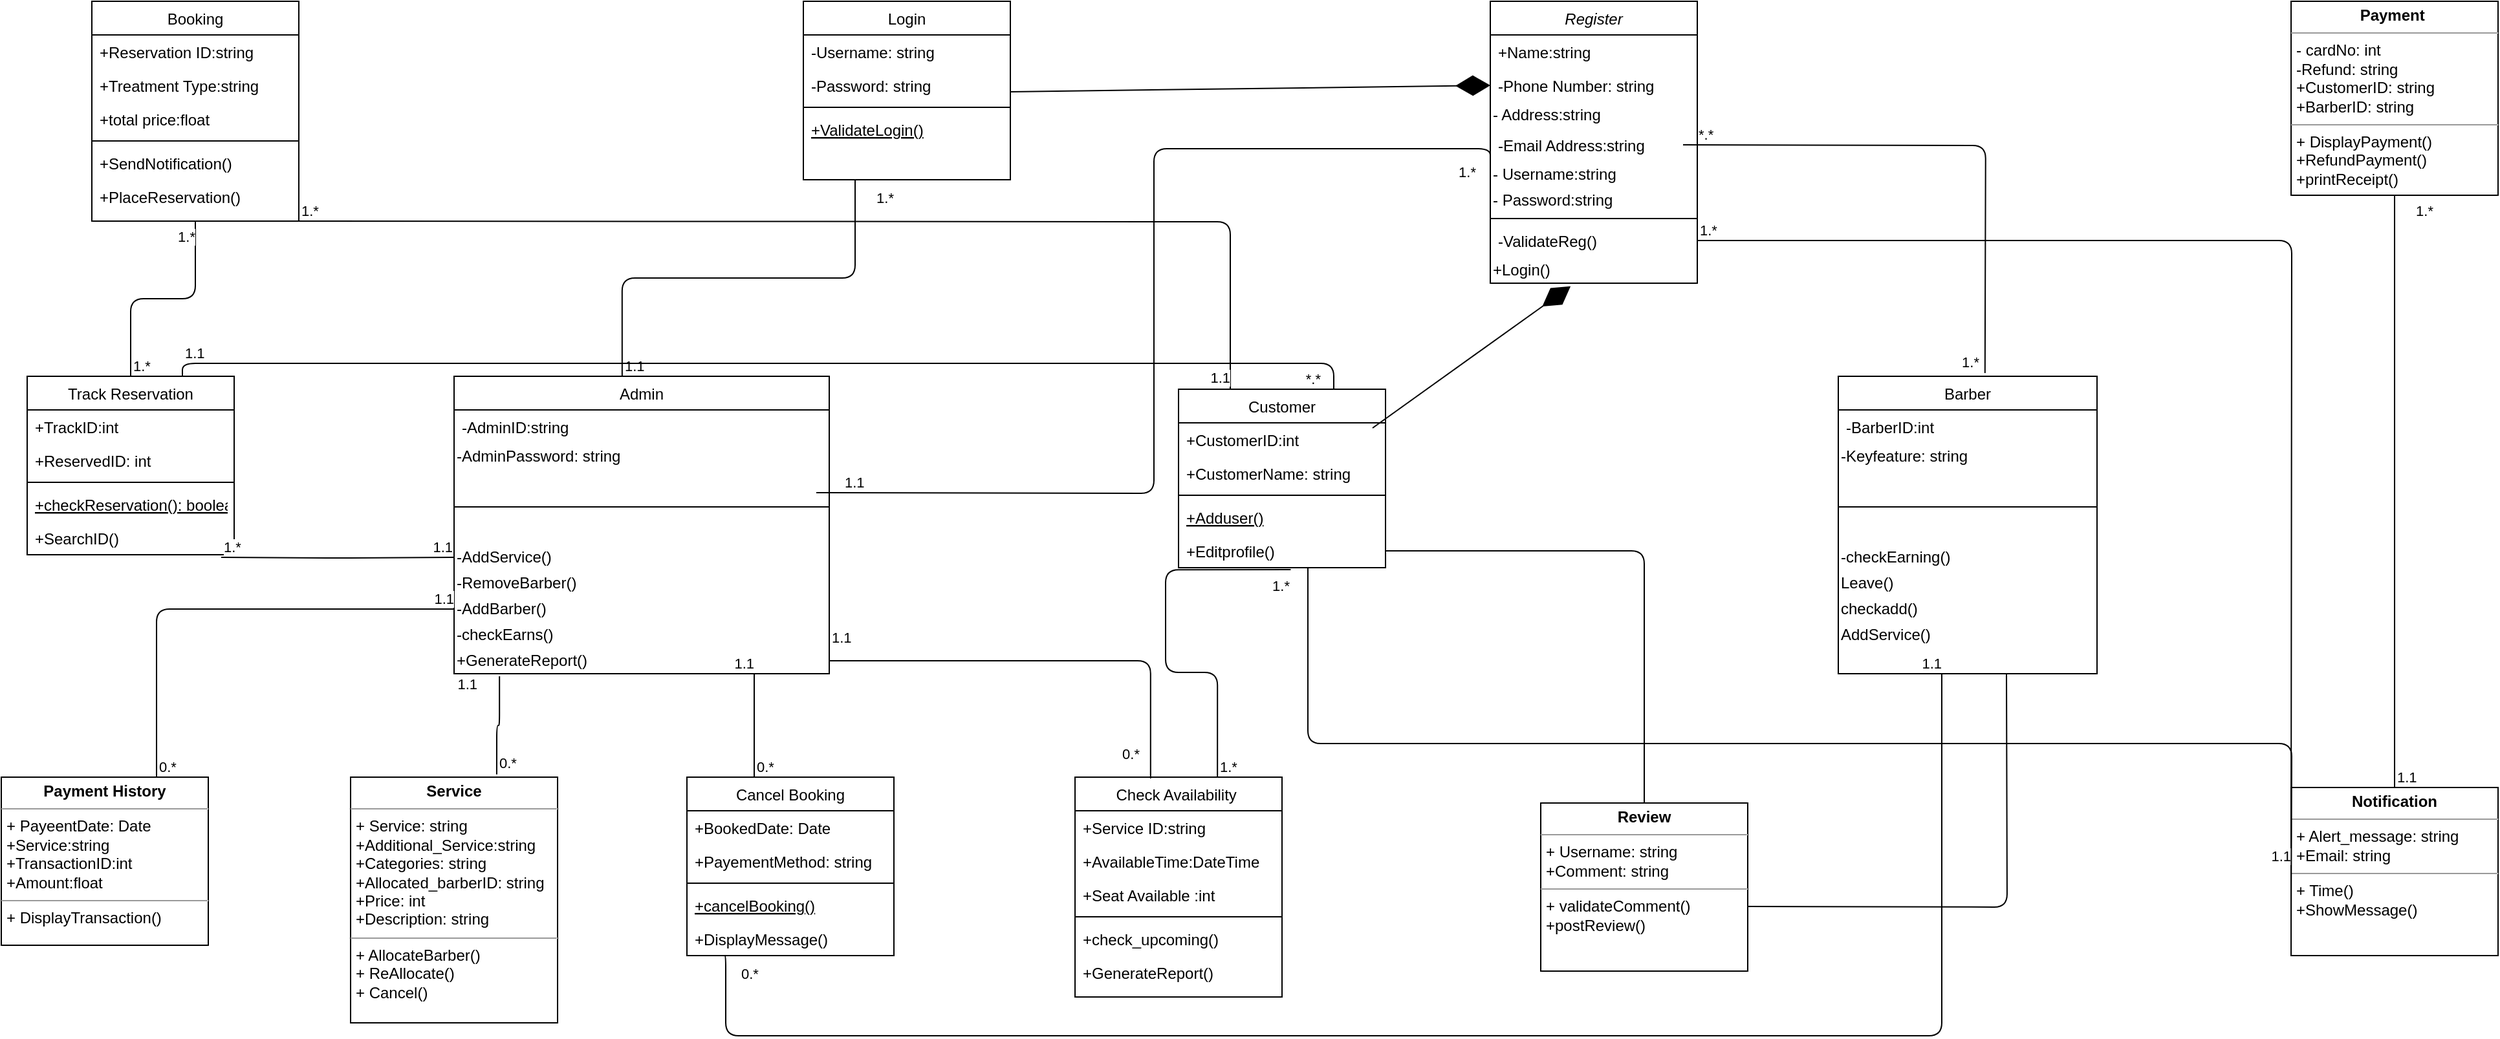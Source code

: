 <mxfile version="13.7.7" type="github">
  <diagram id="C5RBs43oDa-KdzZeNtuy" name="Page-1">
    <mxGraphModel dx="2317" dy="1377" grid="1" gridSize="10" guides="1" tooltips="1" connect="1" arrows="1" fold="1" page="1" pageScale="1" pageWidth="827" pageHeight="1169" math="0" shadow="0">
      <root>
        <mxCell id="WIyWlLk6GJQsqaUBKTNV-0" />
        <mxCell id="WIyWlLk6GJQsqaUBKTNV-1" parent="WIyWlLk6GJQsqaUBKTNV-0" />
        <mxCell id="zkfFHV4jXpPFQw0GAbJ--6" value="Track Reservation" style="swimlane;fontStyle=0;align=center;verticalAlign=top;childLayout=stackLayout;horizontal=1;startSize=26;horizontalStack=0;resizeParent=1;resizeLast=0;collapsible=1;marginBottom=0;rounded=0;shadow=0;strokeWidth=1;" parent="WIyWlLk6GJQsqaUBKTNV-1" vertex="1">
          <mxGeometry x="30" y="300" width="160" height="138" as="geometry">
            <mxRectangle x="130" y="380" width="160" height="26" as="alternateBounds" />
          </mxGeometry>
        </mxCell>
        <mxCell id="zkfFHV4jXpPFQw0GAbJ--7" value="+TrackID:int" style="text;align=left;verticalAlign=top;spacingLeft=4;spacingRight=4;overflow=hidden;rotatable=0;points=[[0,0.5],[1,0.5]];portConstraint=eastwest;" parent="zkfFHV4jXpPFQw0GAbJ--6" vertex="1">
          <mxGeometry y="26" width="160" height="26" as="geometry" />
        </mxCell>
        <mxCell id="zkfFHV4jXpPFQw0GAbJ--8" value="+ReservedID: int" style="text;align=left;verticalAlign=top;spacingLeft=4;spacingRight=4;overflow=hidden;rotatable=0;points=[[0,0.5],[1,0.5]];portConstraint=eastwest;rounded=0;shadow=0;html=0;" parent="zkfFHV4jXpPFQw0GAbJ--6" vertex="1">
          <mxGeometry y="52" width="160" height="26" as="geometry" />
        </mxCell>
        <mxCell id="zkfFHV4jXpPFQw0GAbJ--9" value="" style="line;html=1;strokeWidth=1;align=left;verticalAlign=middle;spacingTop=-1;spacingLeft=3;spacingRight=3;rotatable=0;labelPosition=right;points=[];portConstraint=eastwest;" parent="zkfFHV4jXpPFQw0GAbJ--6" vertex="1">
          <mxGeometry y="78" width="160" height="8" as="geometry" />
        </mxCell>
        <mxCell id="zkfFHV4jXpPFQw0GAbJ--10" value="+checkReservation(): boolean" style="text;align=left;verticalAlign=top;spacingLeft=4;spacingRight=4;overflow=hidden;rotatable=0;points=[[0,0.5],[1,0.5]];portConstraint=eastwest;fontStyle=4;" parent="zkfFHV4jXpPFQw0GAbJ--6" vertex="1">
          <mxGeometry y="86" width="160" height="26" as="geometry" />
        </mxCell>
        <mxCell id="zkfFHV4jXpPFQw0GAbJ--11" value="+SearchID()" style="text;align=left;verticalAlign=top;spacingLeft=4;spacingRight=4;overflow=hidden;rotatable=0;points=[[0,0.5],[1,0.5]];portConstraint=eastwest;" parent="zkfFHV4jXpPFQw0GAbJ--6" vertex="1">
          <mxGeometry y="112" width="160" height="26" as="geometry" />
        </mxCell>
        <mxCell id="hNAlaLKgvVDutt5F0CUX-21" value="" style="endArrow=none;html=1;edgeStyle=orthogonalEdgeStyle;entryX=0;entryY=0.5;entryDx=0;entryDy=0;entryPerimeter=0;" edge="1" parent="WIyWlLk6GJQsqaUBKTNV-1" target="hNAlaLKgvVDutt5F0CUX-17">
          <mxGeometry relative="1" as="geometry">
            <mxPoint x="180" y="440" as="sourcePoint" />
            <mxPoint x="310" y="440" as="targetPoint" />
          </mxGeometry>
        </mxCell>
        <mxCell id="hNAlaLKgvVDutt5F0CUX-22" value="1.*" style="edgeLabel;resizable=0;html=1;align=left;verticalAlign=bottom;" connectable="0" vertex="1" parent="hNAlaLKgvVDutt5F0CUX-21">
          <mxGeometry x="-1" relative="1" as="geometry" />
        </mxCell>
        <mxCell id="hNAlaLKgvVDutt5F0CUX-23" value="1.1" style="edgeLabel;resizable=0;html=1;align=right;verticalAlign=bottom;" connectable="0" vertex="1" parent="hNAlaLKgvVDutt5F0CUX-21">
          <mxGeometry x="1" relative="1" as="geometry" />
        </mxCell>
        <mxCell id="zkfFHV4jXpPFQw0GAbJ--17" value="Booking" style="swimlane;fontStyle=0;align=center;verticalAlign=top;childLayout=stackLayout;horizontal=1;startSize=26;horizontalStack=0;resizeParent=1;resizeLast=0;collapsible=1;marginBottom=0;rounded=0;shadow=0;strokeWidth=1;" parent="WIyWlLk6GJQsqaUBKTNV-1" vertex="1">
          <mxGeometry x="80" y="10" width="160" height="170" as="geometry">
            <mxRectangle x="550" y="140" width="160" height="26" as="alternateBounds" />
          </mxGeometry>
        </mxCell>
        <mxCell id="hNAlaLKgvVDutt5F0CUX-5" value="+Reservation ID:string" style="text;align=left;verticalAlign=top;spacingLeft=4;spacingRight=4;overflow=hidden;rotatable=0;points=[[0,0.5],[1,0.5]];portConstraint=eastwest;" vertex="1" parent="zkfFHV4jXpPFQw0GAbJ--17">
          <mxGeometry y="26" width="160" height="26" as="geometry" />
        </mxCell>
        <mxCell id="zkfFHV4jXpPFQw0GAbJ--18" value="+Treatment Type:string" style="text;align=left;verticalAlign=top;spacingLeft=4;spacingRight=4;overflow=hidden;rotatable=0;points=[[0,0.5],[1,0.5]];portConstraint=eastwest;" parent="zkfFHV4jXpPFQw0GAbJ--17" vertex="1">
          <mxGeometry y="52" width="160" height="26" as="geometry" />
        </mxCell>
        <mxCell id="zkfFHV4jXpPFQw0GAbJ--19" value="+total price:float" style="text;align=left;verticalAlign=top;spacingLeft=4;spacingRight=4;overflow=hidden;rotatable=0;points=[[0,0.5],[1,0.5]];portConstraint=eastwest;rounded=0;shadow=0;html=0;" parent="zkfFHV4jXpPFQw0GAbJ--17" vertex="1">
          <mxGeometry y="78" width="160" height="26" as="geometry" />
        </mxCell>
        <mxCell id="zkfFHV4jXpPFQw0GAbJ--23" value="" style="line;html=1;strokeWidth=1;align=left;verticalAlign=middle;spacingTop=-1;spacingLeft=3;spacingRight=3;rotatable=0;labelPosition=right;points=[];portConstraint=eastwest;" parent="zkfFHV4jXpPFQw0GAbJ--17" vertex="1">
          <mxGeometry y="104" width="160" height="8" as="geometry" />
        </mxCell>
        <mxCell id="zkfFHV4jXpPFQw0GAbJ--24" value="+SendNotification()" style="text;align=left;verticalAlign=top;spacingLeft=4;spacingRight=4;overflow=hidden;rotatable=0;points=[[0,0.5],[1,0.5]];portConstraint=eastwest;" parent="zkfFHV4jXpPFQw0GAbJ--17" vertex="1">
          <mxGeometry y="112" width="160" height="26" as="geometry" />
        </mxCell>
        <mxCell id="zkfFHV4jXpPFQw0GAbJ--25" value="+PlaceReservation()" style="text;align=left;verticalAlign=top;spacingLeft=4;spacingRight=4;overflow=hidden;rotatable=0;points=[[0,0.5],[1,0.5]];portConstraint=eastwest;" parent="zkfFHV4jXpPFQw0GAbJ--17" vertex="1">
          <mxGeometry y="138" width="160" height="26" as="geometry" />
        </mxCell>
        <mxCell id="hNAlaLKgvVDutt5F0CUX-31" value="&lt;p style=&quot;margin: 0px ; margin-top: 4px ; text-align: center&quot;&gt;&lt;b&gt;Payment History&lt;/b&gt;&lt;/p&gt;&lt;hr size=&quot;1&quot;&gt;&lt;p style=&quot;margin: 0px ; margin-left: 4px&quot;&gt;+ PayeentDate: Date&lt;/p&gt;&lt;p style=&quot;margin: 0px ; margin-left: 4px&quot;&gt;+Service:string&lt;/p&gt;&lt;p style=&quot;margin: 0px ; margin-left: 4px&quot;&gt;+TransactionID:int&lt;/p&gt;&lt;p style=&quot;margin: 0px ; margin-left: 4px&quot;&gt;+Amount:float&lt;/p&gt;&lt;hr size=&quot;1&quot;&gt;&lt;p style=&quot;margin: 0px ; margin-left: 4px&quot;&gt;+ DisplayTransaction()&lt;/p&gt;" style="verticalAlign=top;align=left;overflow=fill;fontSize=12;fontFamily=Helvetica;html=1;" vertex="1" parent="WIyWlLk6GJQsqaUBKTNV-1">
          <mxGeometry x="10" y="610" width="160" height="130" as="geometry" />
        </mxCell>
        <mxCell id="zkfFHV4jXpPFQw0GAbJ--13" value="Admin" style="swimlane;fontStyle=0;align=center;verticalAlign=top;childLayout=stackLayout;horizontal=1;startSize=26;horizontalStack=0;resizeParent=1;resizeLast=0;collapsible=1;marginBottom=0;rounded=0;shadow=0;strokeWidth=1;" parent="WIyWlLk6GJQsqaUBKTNV-1" vertex="1">
          <mxGeometry x="360" y="300" width="290" height="230" as="geometry">
            <mxRectangle x="340" y="380" width="170" height="26" as="alternateBounds" />
          </mxGeometry>
        </mxCell>
        <mxCell id="zkfFHV4jXpPFQw0GAbJ--14" value="-AdminID:string" style="text;align=left;verticalAlign=top;spacingLeft=4;spacingRight=4;overflow=hidden;rotatable=0;points=[[0,0.5],[1,0.5]];portConstraint=eastwest;" parent="zkfFHV4jXpPFQw0GAbJ--13" vertex="1">
          <mxGeometry y="26" width="290" height="26" as="geometry" />
        </mxCell>
        <mxCell id="hNAlaLKgvVDutt5F0CUX-12" value="-AdminPassword: string" style="text;html=1;strokeColor=none;fillColor=none;align=left;verticalAlign=middle;whiteSpace=wrap;rounded=0;" vertex="1" parent="zkfFHV4jXpPFQw0GAbJ--13">
          <mxGeometry y="52" width="290" height="20" as="geometry" />
        </mxCell>
        <mxCell id="hNAlaLKgvVDutt5F0CUX-149" value="" style="endArrow=none;html=1;edgeStyle=orthogonalEdgeStyle;entryX=0;entryY=0;entryDx=0;entryDy=0;" edge="1" parent="zkfFHV4jXpPFQw0GAbJ--13" target="hNAlaLKgvVDutt5F0CUX-83">
          <mxGeometry relative="1" as="geometry">
            <mxPoint x="280" y="90" as="sourcePoint" />
            <mxPoint x="440" y="90" as="targetPoint" />
          </mxGeometry>
        </mxCell>
        <mxCell id="hNAlaLKgvVDutt5F0CUX-150" value="1.1" style="edgeLabel;resizable=0;html=1;align=left;verticalAlign=bottom;" connectable="0" vertex="1" parent="hNAlaLKgvVDutt5F0CUX-149">
          <mxGeometry x="-1" relative="1" as="geometry">
            <mxPoint x="20" as="offset" />
          </mxGeometry>
        </mxCell>
        <mxCell id="hNAlaLKgvVDutt5F0CUX-151" value="1.*" style="edgeLabel;resizable=0;html=1;align=right;verticalAlign=bottom;" connectable="0" vertex="1" parent="hNAlaLKgvVDutt5F0CUX-149">
          <mxGeometry x="1" relative="1" as="geometry">
            <mxPoint x="-11" y="16.33" as="offset" />
          </mxGeometry>
        </mxCell>
        <mxCell id="zkfFHV4jXpPFQw0GAbJ--15" value="" style="line;html=1;strokeWidth=1;align=left;verticalAlign=middle;spacingTop=-1;spacingLeft=3;spacingRight=3;rotatable=0;labelPosition=right;points=[];portConstraint=eastwest;" parent="zkfFHV4jXpPFQw0GAbJ--13" vertex="1">
          <mxGeometry y="72" width="290" height="58" as="geometry" />
        </mxCell>
        <mxCell id="hNAlaLKgvVDutt5F0CUX-17" value="-AddService()" style="text;html=1;strokeColor=none;fillColor=none;align=left;verticalAlign=middle;whiteSpace=wrap;rounded=0;" vertex="1" parent="zkfFHV4jXpPFQw0GAbJ--13">
          <mxGeometry y="130" width="290" height="20" as="geometry" />
        </mxCell>
        <mxCell id="hNAlaLKgvVDutt5F0CUX-16" value="-RemoveBarber()" style="text;html=1;strokeColor=none;fillColor=none;align=left;verticalAlign=middle;whiteSpace=wrap;rounded=0;" vertex="1" parent="zkfFHV4jXpPFQw0GAbJ--13">
          <mxGeometry y="150" width="290" height="20" as="geometry" />
        </mxCell>
        <mxCell id="hNAlaLKgvVDutt5F0CUX-15" value="-AddBarber()" style="text;html=1;strokeColor=none;fillColor=none;align=left;verticalAlign=middle;whiteSpace=wrap;rounded=0;" vertex="1" parent="zkfFHV4jXpPFQw0GAbJ--13">
          <mxGeometry y="170" width="290" height="20" as="geometry" />
        </mxCell>
        <mxCell id="hNAlaLKgvVDutt5F0CUX-14" value="-checkEarns()" style="text;html=1;strokeColor=none;fillColor=none;align=left;verticalAlign=middle;whiteSpace=wrap;rounded=0;" vertex="1" parent="zkfFHV4jXpPFQw0GAbJ--13">
          <mxGeometry y="190" width="290" height="20" as="geometry" />
        </mxCell>
        <mxCell id="hNAlaLKgvVDutt5F0CUX-13" value="+GenerateReport()" style="text;html=1;strokeColor=none;fillColor=none;align=left;verticalAlign=middle;whiteSpace=wrap;rounded=0;" vertex="1" parent="zkfFHV4jXpPFQw0GAbJ--13">
          <mxGeometry y="210" width="290" height="20" as="geometry" />
        </mxCell>
        <mxCell id="hNAlaLKgvVDutt5F0CUX-45" value="&lt;p style=&quot;margin: 0px ; margin-top: 4px ; text-align: center&quot;&gt;&lt;b&gt;Service&lt;/b&gt;&lt;/p&gt;&lt;hr size=&quot;1&quot;&gt;&lt;p style=&quot;margin: 0px ; margin-left: 4px&quot;&gt;+ Service: string&lt;/p&gt;&lt;p style=&quot;margin: 0px ; margin-left: 4px&quot;&gt;+Additional_Service:string&lt;/p&gt;&lt;p style=&quot;margin: 0px ; margin-left: 4px&quot;&gt;+Categories: string&lt;/p&gt;&lt;p style=&quot;margin: 0px ; margin-left: 4px&quot;&gt;+Allocated_barberID: string&lt;/p&gt;&lt;p style=&quot;margin: 0px ; margin-left: 4px&quot;&gt;+Price: int&lt;/p&gt;&lt;p style=&quot;margin: 0px ; margin-left: 4px&quot;&gt;+Description: string&lt;/p&gt;&lt;hr size=&quot;1&quot;&gt;&lt;p style=&quot;margin: 0px ; margin-left: 4px&quot;&gt;+ AllocateBarber()&lt;/p&gt;&lt;p style=&quot;margin: 0px ; margin-left: 4px&quot;&gt;+ ReAllocate()&lt;br&gt;&lt;/p&gt;&lt;p style=&quot;margin: 0px ; margin-left: 4px&quot;&gt;+ Cancel()&lt;br&gt;&lt;/p&gt;" style="verticalAlign=top;align=left;overflow=fill;fontSize=12;fontFamily=Helvetica;html=1;" vertex="1" parent="WIyWlLk6GJQsqaUBKTNV-1">
          <mxGeometry x="280" y="610" width="160" height="190" as="geometry" />
        </mxCell>
        <mxCell id="hNAlaLKgvVDutt5F0CUX-52" value="Check Availability " style="swimlane;fontStyle=0;align=center;verticalAlign=top;childLayout=stackLayout;horizontal=1;startSize=26;horizontalStack=0;resizeParent=1;resizeLast=0;collapsible=1;marginBottom=0;rounded=0;shadow=0;strokeWidth=1;" vertex="1" parent="WIyWlLk6GJQsqaUBKTNV-1">
          <mxGeometry x="840" y="610" width="160" height="170" as="geometry">
            <mxRectangle x="550" y="140" width="160" height="26" as="alternateBounds" />
          </mxGeometry>
        </mxCell>
        <mxCell id="hNAlaLKgvVDutt5F0CUX-53" value="+Service ID:string" style="text;align=left;verticalAlign=top;spacingLeft=4;spacingRight=4;overflow=hidden;rotatable=0;points=[[0,0.5],[1,0.5]];portConstraint=eastwest;" vertex="1" parent="hNAlaLKgvVDutt5F0CUX-52">
          <mxGeometry y="26" width="160" height="26" as="geometry" />
        </mxCell>
        <mxCell id="hNAlaLKgvVDutt5F0CUX-54" value="+AvailableTime:DateTime" style="text;align=left;verticalAlign=top;spacingLeft=4;spacingRight=4;overflow=hidden;rotatable=0;points=[[0,0.5],[1,0.5]];portConstraint=eastwest;" vertex="1" parent="hNAlaLKgvVDutt5F0CUX-52">
          <mxGeometry y="52" width="160" height="26" as="geometry" />
        </mxCell>
        <mxCell id="hNAlaLKgvVDutt5F0CUX-55" value="+Seat Available :int" style="text;align=left;verticalAlign=top;spacingLeft=4;spacingRight=4;overflow=hidden;rotatable=0;points=[[0,0.5],[1,0.5]];portConstraint=eastwest;rounded=0;shadow=0;html=0;" vertex="1" parent="hNAlaLKgvVDutt5F0CUX-52">
          <mxGeometry y="78" width="160" height="26" as="geometry" />
        </mxCell>
        <mxCell id="hNAlaLKgvVDutt5F0CUX-56" value="" style="line;html=1;strokeWidth=1;align=left;verticalAlign=middle;spacingTop=-1;spacingLeft=3;spacingRight=3;rotatable=0;labelPosition=right;points=[];portConstraint=eastwest;" vertex="1" parent="hNAlaLKgvVDutt5F0CUX-52">
          <mxGeometry y="104" width="160" height="8" as="geometry" />
        </mxCell>
        <mxCell id="hNAlaLKgvVDutt5F0CUX-57" value="+check_upcoming()" style="text;align=left;verticalAlign=top;spacingLeft=4;spacingRight=4;overflow=hidden;rotatable=0;points=[[0,0.5],[1,0.5]];portConstraint=eastwest;" vertex="1" parent="hNAlaLKgvVDutt5F0CUX-52">
          <mxGeometry y="112" width="160" height="26" as="geometry" />
        </mxCell>
        <mxCell id="hNAlaLKgvVDutt5F0CUX-58" value="+GenerateReport()" style="text;align=left;verticalAlign=top;spacingLeft=4;spacingRight=4;overflow=hidden;rotatable=0;points=[[0,0.5],[1,0.5]];portConstraint=eastwest;" vertex="1" parent="hNAlaLKgvVDutt5F0CUX-52">
          <mxGeometry y="138" width="160" height="26" as="geometry" />
        </mxCell>
        <mxCell id="hNAlaLKgvVDutt5F0CUX-46" value="Cancel Booking" style="swimlane;fontStyle=0;align=center;verticalAlign=top;childLayout=stackLayout;horizontal=1;startSize=26;horizontalStack=0;resizeParent=1;resizeLast=0;collapsible=1;marginBottom=0;rounded=0;shadow=0;strokeWidth=1;" vertex="1" parent="WIyWlLk6GJQsqaUBKTNV-1">
          <mxGeometry x="540" y="610" width="160" height="138" as="geometry">
            <mxRectangle x="130" y="380" width="160" height="26" as="alternateBounds" />
          </mxGeometry>
        </mxCell>
        <mxCell id="hNAlaLKgvVDutt5F0CUX-47" value="+BookedDate: Date" style="text;align=left;verticalAlign=top;spacingLeft=4;spacingRight=4;overflow=hidden;rotatable=0;points=[[0,0.5],[1,0.5]];portConstraint=eastwest;" vertex="1" parent="hNAlaLKgvVDutt5F0CUX-46">
          <mxGeometry y="26" width="160" height="26" as="geometry" />
        </mxCell>
        <mxCell id="hNAlaLKgvVDutt5F0CUX-48" value="+PayementMethod: string" style="text;align=left;verticalAlign=top;spacingLeft=4;spacingRight=4;overflow=hidden;rotatable=0;points=[[0,0.5],[1,0.5]];portConstraint=eastwest;rounded=0;shadow=0;html=0;" vertex="1" parent="hNAlaLKgvVDutt5F0CUX-46">
          <mxGeometry y="52" width="160" height="26" as="geometry" />
        </mxCell>
        <mxCell id="hNAlaLKgvVDutt5F0CUX-49" value="" style="line;html=1;strokeWidth=1;align=left;verticalAlign=middle;spacingTop=-1;spacingLeft=3;spacingRight=3;rotatable=0;labelPosition=right;points=[];portConstraint=eastwest;" vertex="1" parent="hNAlaLKgvVDutt5F0CUX-46">
          <mxGeometry y="78" width="160" height="8" as="geometry" />
        </mxCell>
        <mxCell id="hNAlaLKgvVDutt5F0CUX-50" value="+cancelBooking()" style="text;align=left;verticalAlign=top;spacingLeft=4;spacingRight=4;overflow=hidden;rotatable=0;points=[[0,0.5],[1,0.5]];portConstraint=eastwest;fontStyle=4;" vertex="1" parent="hNAlaLKgvVDutt5F0CUX-46">
          <mxGeometry y="86" width="160" height="26" as="geometry" />
        </mxCell>
        <mxCell id="hNAlaLKgvVDutt5F0CUX-51" value="+DisplayMessage()" style="text;align=left;verticalAlign=top;spacingLeft=4;spacingRight=4;overflow=hidden;rotatable=0;points=[[0,0.5],[1,0.5]];portConstraint=eastwest;" vertex="1" parent="hNAlaLKgvVDutt5F0CUX-46">
          <mxGeometry y="112" width="160" height="26" as="geometry" />
        </mxCell>
        <mxCell id="hNAlaLKgvVDutt5F0CUX-65" value="" style="endArrow=none;html=1;edgeStyle=orthogonalEdgeStyle;exitX=0.75;exitY=0;exitDx=0;exitDy=0;" edge="1" parent="WIyWlLk6GJQsqaUBKTNV-1" source="hNAlaLKgvVDutt5F0CUX-31">
          <mxGeometry relative="1" as="geometry">
            <mxPoint x="290" y="480" as="sourcePoint" />
            <mxPoint x="360" y="480" as="targetPoint" />
            <Array as="points">
              <mxPoint x="130" y="480" />
            </Array>
          </mxGeometry>
        </mxCell>
        <mxCell id="hNAlaLKgvVDutt5F0CUX-66" value="0.*" style="edgeLabel;resizable=0;html=1;align=left;verticalAlign=bottom;" connectable="0" vertex="1" parent="hNAlaLKgvVDutt5F0CUX-65">
          <mxGeometry x="-1" relative="1" as="geometry" />
        </mxCell>
        <mxCell id="hNAlaLKgvVDutt5F0CUX-67" value="1.1" style="edgeLabel;resizable=0;html=1;align=right;verticalAlign=bottom;" connectable="0" vertex="1" parent="hNAlaLKgvVDutt5F0CUX-65">
          <mxGeometry x="1" relative="1" as="geometry" />
        </mxCell>
        <mxCell id="hNAlaLKgvVDutt5F0CUX-74" value="" style="endArrow=none;html=1;edgeStyle=orthogonalEdgeStyle;entryX=0.121;entryY=1.1;entryDx=0;entryDy=0;entryPerimeter=0;exitX=0.706;exitY=-0.011;exitDx=0;exitDy=0;exitPerimeter=0;" edge="1" parent="WIyWlLk6GJQsqaUBKTNV-1" source="hNAlaLKgvVDutt5F0CUX-45" target="hNAlaLKgvVDutt5F0CUX-13">
          <mxGeometry relative="1" as="geometry">
            <mxPoint x="240" y="585" as="sourcePoint" />
            <mxPoint x="396.98" y="546" as="targetPoint" />
          </mxGeometry>
        </mxCell>
        <mxCell id="hNAlaLKgvVDutt5F0CUX-75" value="0.*" style="edgeLabel;resizable=0;html=1;align=left;verticalAlign=bottom;" connectable="0" vertex="1" parent="hNAlaLKgvVDutt5F0CUX-74">
          <mxGeometry x="-1" relative="1" as="geometry" />
        </mxCell>
        <mxCell id="hNAlaLKgvVDutt5F0CUX-76" value="1.1&lt;br&gt;" style="edgeLabel;resizable=0;html=1;align=right;verticalAlign=bottom;" connectable="0" vertex="1" parent="hNAlaLKgvVDutt5F0CUX-74">
          <mxGeometry x="1" relative="1" as="geometry">
            <mxPoint x="-16.98" y="14" as="offset" />
          </mxGeometry>
        </mxCell>
        <mxCell id="hNAlaLKgvVDutt5F0CUX-103" value="&lt;p style=&quot;margin: 0px ; margin-top: 4px ; text-align: center&quot;&gt;&lt;b&gt;Notification&lt;/b&gt;&lt;/p&gt;&lt;hr size=&quot;1&quot;&gt;&lt;p style=&quot;margin: 0px ; margin-left: 4px&quot;&gt;+ Alert_message: string&lt;/p&gt;&lt;p style=&quot;margin: 0px ; margin-left: 4px&quot;&gt;+Email: string&lt;/p&gt;&lt;hr size=&quot;1&quot;&gt;&lt;p style=&quot;margin: 0px ; margin-left: 4px&quot;&gt;+ Time()&lt;/p&gt;&lt;p style=&quot;margin: 0px ; margin-left: 4px&quot;&gt;+ShowMessage()&lt;/p&gt;&lt;p style=&quot;margin: 0px ; margin-left: 4px&quot;&gt;&lt;br&gt;&lt;/p&gt;" style="verticalAlign=top;align=left;overflow=fill;fontSize=12;fontFamily=Helvetica;html=1;" vertex="1" parent="WIyWlLk6GJQsqaUBKTNV-1">
          <mxGeometry x="1780" y="618" width="160" height="130" as="geometry" />
        </mxCell>
        <mxCell id="hNAlaLKgvVDutt5F0CUX-105" value="&lt;p style=&quot;margin: 0px ; margin-top: 4px ; text-align: center&quot;&gt;&lt;b&gt;Review&lt;/b&gt;&lt;/p&gt;&lt;hr size=&quot;1&quot;&gt;&lt;p style=&quot;margin: 0px ; margin-left: 4px&quot;&gt;+ Username: string&lt;/p&gt;&lt;p style=&quot;margin: 0px ; margin-left: 4px&quot;&gt;+Comment: string&lt;/p&gt;&lt;hr size=&quot;1&quot;&gt;&lt;p style=&quot;margin: 0px ; margin-left: 4px&quot;&gt;+ validateComment()&lt;/p&gt;&lt;p style=&quot;margin: 0px ; margin-left: 4px&quot;&gt;+postReview()&lt;/p&gt;&lt;p style=&quot;margin: 0px ; margin-left: 4px&quot;&gt;&lt;br&gt;&lt;/p&gt;" style="verticalAlign=top;align=left;overflow=fill;fontSize=12;fontFamily=Helvetica;html=1;" vertex="1" parent="WIyWlLk6GJQsqaUBKTNV-1">
          <mxGeometry x="1200" y="630" width="160" height="130" as="geometry" />
        </mxCell>
        <mxCell id="hNAlaLKgvVDutt5F0CUX-77" value="Register" style="swimlane;fontStyle=2;align=center;verticalAlign=top;childLayout=stackLayout;horizontal=1;startSize=26;horizontalStack=0;resizeParent=1;resizeLast=0;collapsible=1;marginBottom=0;rounded=0;shadow=0;strokeWidth=1;" vertex="1" parent="WIyWlLk6GJQsqaUBKTNV-1">
          <mxGeometry x="1161" y="10" width="160" height="218" as="geometry">
            <mxRectangle x="230" y="140" width="160" height="26" as="alternateBounds" />
          </mxGeometry>
        </mxCell>
        <mxCell id="hNAlaLKgvVDutt5F0CUX-78" value="+Name:string" style="text;align=left;verticalAlign=top;spacingLeft=4;spacingRight=4;overflow=hidden;rotatable=0;points=[[0,0.5],[1,0.5]];portConstraint=eastwest;" vertex="1" parent="hNAlaLKgvVDutt5F0CUX-77">
          <mxGeometry y="26" width="160" height="26" as="geometry" />
        </mxCell>
        <mxCell id="hNAlaLKgvVDutt5F0CUX-79" value="-Phone Number: string" style="text;align=left;verticalAlign=top;spacingLeft=4;spacingRight=4;overflow=hidden;rotatable=0;points=[[0,0.5],[1,0.5]];portConstraint=eastwest;rounded=0;shadow=0;html=0;" vertex="1" parent="hNAlaLKgvVDutt5F0CUX-77">
          <mxGeometry y="52" width="160" height="26" as="geometry" />
        </mxCell>
        <mxCell id="hNAlaLKgvVDutt5F0CUX-81" value="&lt;div style=&quot;text-align: justify&quot;&gt;&lt;span&gt;- Address:string&lt;/span&gt;&lt;/div&gt;" style="text;html=1;strokeColor=none;fillColor=none;align=left;verticalAlign=middle;whiteSpace=wrap;rounded=0;" vertex="1" parent="hNAlaLKgvVDutt5F0CUX-77">
          <mxGeometry y="78" width="160" height="20" as="geometry" />
        </mxCell>
        <mxCell id="hNAlaLKgvVDutt5F0CUX-82" value="-Email Address:string" style="text;align=left;verticalAlign=top;spacingLeft=4;spacingRight=4;overflow=hidden;rotatable=0;points=[[0,0.5],[1,0.5]];portConstraint=eastwest;rounded=0;shadow=0;html=0;" vertex="1" parent="hNAlaLKgvVDutt5F0CUX-77">
          <mxGeometry y="98" width="160" height="26" as="geometry" />
        </mxCell>
        <mxCell id="hNAlaLKgvVDutt5F0CUX-83" value="- Username:string" style="text;html=1;strokeColor=none;fillColor=none;align=left;verticalAlign=middle;whiteSpace=wrap;rounded=0;" vertex="1" parent="hNAlaLKgvVDutt5F0CUX-77">
          <mxGeometry y="124" width="160" height="20" as="geometry" />
        </mxCell>
        <mxCell id="hNAlaLKgvVDutt5F0CUX-84" value="&lt;div&gt;&lt;span&gt;- Password:string&lt;/span&gt;&lt;/div&gt;" style="text;html=1;strokeColor=none;fillColor=none;align=left;verticalAlign=middle;whiteSpace=wrap;rounded=0;" vertex="1" parent="hNAlaLKgvVDutt5F0CUX-77">
          <mxGeometry y="144" width="160" height="20" as="geometry" />
        </mxCell>
        <mxCell id="hNAlaLKgvVDutt5F0CUX-85" value="" style="line;html=1;strokeWidth=1;align=left;verticalAlign=middle;spacingTop=-1;spacingLeft=3;spacingRight=3;rotatable=0;labelPosition=right;points=[];portConstraint=eastwest;" vertex="1" parent="hNAlaLKgvVDutt5F0CUX-77">
          <mxGeometry y="164" width="160" height="8" as="geometry" />
        </mxCell>
        <mxCell id="hNAlaLKgvVDutt5F0CUX-86" value="-ValidateReg()" style="text;align=left;verticalAlign=top;spacingLeft=4;spacingRight=4;overflow=hidden;rotatable=0;points=[[0,0.5],[1,0.5]];portConstraint=eastwest;" vertex="1" parent="hNAlaLKgvVDutt5F0CUX-77">
          <mxGeometry y="172" width="160" height="26" as="geometry" />
        </mxCell>
        <mxCell id="hNAlaLKgvVDutt5F0CUX-87" value="+Login()" style="text;html=1;strokeColor=none;fillColor=none;align=left;verticalAlign=middle;whiteSpace=wrap;rounded=0;" vertex="1" parent="hNAlaLKgvVDutt5F0CUX-77">
          <mxGeometry y="198" width="160" height="20" as="geometry" />
        </mxCell>
        <mxCell id="hNAlaLKgvVDutt5F0CUX-59" value="Login" style="swimlane;fontStyle=0;align=center;verticalAlign=top;childLayout=stackLayout;horizontal=1;startSize=26;horizontalStack=0;resizeParent=1;resizeLast=0;collapsible=1;marginBottom=0;rounded=0;shadow=0;strokeWidth=1;" vertex="1" parent="WIyWlLk6GJQsqaUBKTNV-1">
          <mxGeometry x="630" y="10" width="160" height="138" as="geometry">
            <mxRectangle x="130" y="380" width="160" height="26" as="alternateBounds" />
          </mxGeometry>
        </mxCell>
        <mxCell id="hNAlaLKgvVDutt5F0CUX-60" value="-Username: string" style="text;align=left;verticalAlign=top;spacingLeft=4;spacingRight=4;overflow=hidden;rotatable=0;points=[[0,0.5],[1,0.5]];portConstraint=eastwest;" vertex="1" parent="hNAlaLKgvVDutt5F0CUX-59">
          <mxGeometry y="26" width="160" height="26" as="geometry" />
        </mxCell>
        <mxCell id="hNAlaLKgvVDutt5F0CUX-61" value="-Password: string" style="text;align=left;verticalAlign=top;spacingLeft=4;spacingRight=4;overflow=hidden;rotatable=0;points=[[0,0.5],[1,0.5]];portConstraint=eastwest;rounded=0;shadow=0;html=0;" vertex="1" parent="hNAlaLKgvVDutt5F0CUX-59">
          <mxGeometry y="52" width="160" height="26" as="geometry" />
        </mxCell>
        <mxCell id="hNAlaLKgvVDutt5F0CUX-62" value="" style="line;html=1;strokeWidth=1;align=left;verticalAlign=middle;spacingTop=-1;spacingLeft=3;spacingRight=3;rotatable=0;labelPosition=right;points=[];portConstraint=eastwest;" vertex="1" parent="hNAlaLKgvVDutt5F0CUX-59">
          <mxGeometry y="78" width="160" height="8" as="geometry" />
        </mxCell>
        <mxCell id="hNAlaLKgvVDutt5F0CUX-63" value="+ValidateLogin()" style="text;align=left;verticalAlign=top;spacingLeft=4;spacingRight=4;overflow=hidden;rotatable=0;points=[[0,0.5],[1,0.5]];portConstraint=eastwest;fontStyle=4;" vertex="1" parent="hNAlaLKgvVDutt5F0CUX-59">
          <mxGeometry y="86" width="160" height="26" as="geometry" />
        </mxCell>
        <mxCell id="hNAlaLKgvVDutt5F0CUX-94" value="Barber" style="swimlane;fontStyle=0;align=center;verticalAlign=top;childLayout=stackLayout;horizontal=1;startSize=26;horizontalStack=0;resizeParent=1;resizeLast=0;collapsible=1;marginBottom=0;rounded=0;shadow=0;strokeWidth=1;" vertex="1" parent="WIyWlLk6GJQsqaUBKTNV-1">
          <mxGeometry x="1430" y="300" width="200" height="230" as="geometry">
            <mxRectangle x="340" y="380" width="170" height="26" as="alternateBounds" />
          </mxGeometry>
        </mxCell>
        <mxCell id="hNAlaLKgvVDutt5F0CUX-95" value="-BarberID:int" style="text;align=left;verticalAlign=top;spacingLeft=4;spacingRight=4;overflow=hidden;rotatable=0;points=[[0,0.5],[1,0.5]];portConstraint=eastwest;" vertex="1" parent="hNAlaLKgvVDutt5F0CUX-94">
          <mxGeometry y="26" width="200" height="26" as="geometry" />
        </mxCell>
        <mxCell id="hNAlaLKgvVDutt5F0CUX-96" value="-Keyfeature: string" style="text;html=1;strokeColor=none;fillColor=none;align=left;verticalAlign=middle;whiteSpace=wrap;rounded=0;" vertex="1" parent="hNAlaLKgvVDutt5F0CUX-94">
          <mxGeometry y="52" width="200" height="20" as="geometry" />
        </mxCell>
        <mxCell id="hNAlaLKgvVDutt5F0CUX-97" value="" style="line;html=1;strokeWidth=1;align=left;verticalAlign=middle;spacingTop=-1;spacingLeft=3;spacingRight=3;rotatable=0;labelPosition=right;points=[];portConstraint=eastwest;" vertex="1" parent="hNAlaLKgvVDutt5F0CUX-94">
          <mxGeometry y="72" width="200" height="58" as="geometry" />
        </mxCell>
        <mxCell id="hNAlaLKgvVDutt5F0CUX-98" value="-checkEarning()" style="text;html=1;strokeColor=none;fillColor=none;align=left;verticalAlign=middle;whiteSpace=wrap;rounded=0;" vertex="1" parent="hNAlaLKgvVDutt5F0CUX-94">
          <mxGeometry y="130" width="200" height="20" as="geometry" />
        </mxCell>
        <mxCell id="hNAlaLKgvVDutt5F0CUX-99" value="Leave()" style="text;html=1;strokeColor=none;fillColor=none;align=left;verticalAlign=middle;whiteSpace=wrap;rounded=0;" vertex="1" parent="hNAlaLKgvVDutt5F0CUX-94">
          <mxGeometry y="150" width="200" height="20" as="geometry" />
        </mxCell>
        <mxCell id="hNAlaLKgvVDutt5F0CUX-100" value="checkadd()" style="text;html=1;strokeColor=none;fillColor=none;align=left;verticalAlign=middle;whiteSpace=wrap;rounded=0;" vertex="1" parent="hNAlaLKgvVDutt5F0CUX-94">
          <mxGeometry y="170" width="200" height="20" as="geometry" />
        </mxCell>
        <mxCell id="hNAlaLKgvVDutt5F0CUX-102" value="AddService()" style="text;html=1;strokeColor=none;fillColor=none;align=left;verticalAlign=middle;whiteSpace=wrap;rounded=0;" vertex="1" parent="hNAlaLKgvVDutt5F0CUX-94">
          <mxGeometry y="190" width="200" height="20" as="geometry" />
        </mxCell>
        <mxCell id="hNAlaLKgvVDutt5F0CUX-88" value="Customer" style="swimlane;fontStyle=0;align=center;verticalAlign=top;childLayout=stackLayout;horizontal=1;startSize=26;horizontalStack=0;resizeParent=1;resizeLast=0;collapsible=1;marginBottom=0;rounded=0;shadow=0;strokeWidth=1;" vertex="1" parent="WIyWlLk6GJQsqaUBKTNV-1">
          <mxGeometry x="920" y="310" width="160" height="138" as="geometry">
            <mxRectangle x="130" y="380" width="160" height="26" as="alternateBounds" />
          </mxGeometry>
        </mxCell>
        <mxCell id="hNAlaLKgvVDutt5F0CUX-123" value="" style="endArrow=diamondThin;endFill=1;endSize=24;html=1;entryX=0.388;entryY=1.117;entryDx=0;entryDy=0;entryPerimeter=0;" edge="1" parent="hNAlaLKgvVDutt5F0CUX-88" target="hNAlaLKgvVDutt5F0CUX-87">
          <mxGeometry width="160" relative="1" as="geometry">
            <mxPoint x="150" y="30" as="sourcePoint" />
            <mxPoint x="310" y="30" as="targetPoint" />
          </mxGeometry>
        </mxCell>
        <mxCell id="hNAlaLKgvVDutt5F0CUX-89" value="+CustomerID:int" style="text;align=left;verticalAlign=top;spacingLeft=4;spacingRight=4;overflow=hidden;rotatable=0;points=[[0,0.5],[1,0.5]];portConstraint=eastwest;" vertex="1" parent="hNAlaLKgvVDutt5F0CUX-88">
          <mxGeometry y="26" width="160" height="26" as="geometry" />
        </mxCell>
        <mxCell id="hNAlaLKgvVDutt5F0CUX-90" value="+CustomerName: string" style="text;align=left;verticalAlign=top;spacingLeft=4;spacingRight=4;overflow=hidden;rotatable=0;points=[[0,0.5],[1,0.5]];portConstraint=eastwest;rounded=0;shadow=0;html=0;" vertex="1" parent="hNAlaLKgvVDutt5F0CUX-88">
          <mxGeometry y="52" width="160" height="26" as="geometry" />
        </mxCell>
        <mxCell id="hNAlaLKgvVDutt5F0CUX-91" value="" style="line;html=1;strokeWidth=1;align=left;verticalAlign=middle;spacingTop=-1;spacingLeft=3;spacingRight=3;rotatable=0;labelPosition=right;points=[];portConstraint=eastwest;" vertex="1" parent="hNAlaLKgvVDutt5F0CUX-88">
          <mxGeometry y="78" width="160" height="8" as="geometry" />
        </mxCell>
        <mxCell id="hNAlaLKgvVDutt5F0CUX-92" value="+Adduser()" style="text;align=left;verticalAlign=top;spacingLeft=4;spacingRight=4;overflow=hidden;rotatable=0;points=[[0,0.5],[1,0.5]];portConstraint=eastwest;fontStyle=4;" vertex="1" parent="hNAlaLKgvVDutt5F0CUX-88">
          <mxGeometry y="86" width="160" height="26" as="geometry" />
        </mxCell>
        <mxCell id="hNAlaLKgvVDutt5F0CUX-93" value="+Editprofile()" style="text;align=left;verticalAlign=top;spacingLeft=4;spacingRight=4;overflow=hidden;rotatable=0;points=[[0,0.5],[1,0.5]];portConstraint=eastwest;" vertex="1" parent="hNAlaLKgvVDutt5F0CUX-88">
          <mxGeometry y="112" width="160" height="26" as="geometry" />
        </mxCell>
        <mxCell id="hNAlaLKgvVDutt5F0CUX-107" value="&lt;p style=&quot;margin: 0px ; margin-top: 4px ; text-align: center&quot;&gt;&lt;b&gt;Payment&amp;nbsp;&lt;/b&gt;&lt;/p&gt;&lt;hr size=&quot;1&quot;&gt;&lt;p style=&quot;margin: 0px ; margin-left: 4px&quot;&gt;- cardNo: int&lt;/p&gt;&lt;p style=&quot;margin: 0px ; margin-left: 4px&quot;&gt;-Refund: string&lt;/p&gt;&lt;p style=&quot;margin: 0px ; margin-left: 4px&quot;&gt;+CustomerID: string&lt;/p&gt;&lt;p style=&quot;margin: 0px ; margin-left: 4px&quot;&gt;+BarberID: string&lt;/p&gt;&lt;hr size=&quot;1&quot;&gt;&lt;p style=&quot;margin: 0px ; margin-left: 4px&quot;&gt;+ DisplayPayment()&lt;/p&gt;&lt;p style=&quot;margin: 0px ; margin-left: 4px&quot;&gt;+RefundPayment()&lt;/p&gt;&lt;p style=&quot;margin: 0px ; margin-left: 4px&quot;&gt;+printReceipt()&lt;/p&gt;" style="verticalAlign=top;align=left;overflow=fill;fontSize=12;fontFamily=Helvetica;html=1;" vertex="1" parent="WIyWlLk6GJQsqaUBKTNV-1">
          <mxGeometry x="1780" y="10" width="160" height="150" as="geometry" />
        </mxCell>
        <mxCell id="hNAlaLKgvVDutt5F0CUX-108" value="" style="endArrow=none;html=1;edgeStyle=orthogonalEdgeStyle;entryX=0.8;entryY=1.017;entryDx=0;entryDy=0;entryPerimeter=0;exitX=0.325;exitY=0.002;exitDx=0;exitDy=0;exitPerimeter=0;" edge="1" parent="WIyWlLk6GJQsqaUBKTNV-1" source="hNAlaLKgvVDutt5F0CUX-46" target="hNAlaLKgvVDutt5F0CUX-13">
          <mxGeometry relative="1" as="geometry">
            <mxPoint x="440" y="580" as="sourcePoint" />
            <mxPoint x="600" y="580" as="targetPoint" />
          </mxGeometry>
        </mxCell>
        <mxCell id="hNAlaLKgvVDutt5F0CUX-109" value="0.*" style="edgeLabel;resizable=0;html=1;align=left;verticalAlign=bottom;" connectable="0" vertex="1" parent="hNAlaLKgvVDutt5F0CUX-108">
          <mxGeometry x="-1" relative="1" as="geometry" />
        </mxCell>
        <mxCell id="hNAlaLKgvVDutt5F0CUX-110" value="1.1" style="edgeLabel;resizable=0;html=1;align=right;verticalAlign=bottom;" connectable="0" vertex="1" parent="hNAlaLKgvVDutt5F0CUX-108">
          <mxGeometry x="1" relative="1" as="geometry" />
        </mxCell>
        <mxCell id="hNAlaLKgvVDutt5F0CUX-111" value="" style="endArrow=none;html=1;edgeStyle=orthogonalEdgeStyle;exitX=0.181;exitY=1;exitDx=0;exitDy=0;exitPerimeter=0;" edge="1" parent="WIyWlLk6GJQsqaUBKTNV-1" source="hNAlaLKgvVDutt5F0CUX-51">
          <mxGeometry relative="1" as="geometry">
            <mxPoint x="600" y="800" as="sourcePoint" />
            <mxPoint x="1510" y="530" as="targetPoint" />
            <Array as="points">
              <mxPoint x="570" y="748" />
              <mxPoint x="570" y="810" />
              <mxPoint x="1510" y="810" />
            </Array>
          </mxGeometry>
        </mxCell>
        <mxCell id="hNAlaLKgvVDutt5F0CUX-112" value="0.*" style="edgeLabel;resizable=0;html=1;align=left;verticalAlign=bottom;" connectable="0" vertex="1" parent="hNAlaLKgvVDutt5F0CUX-111">
          <mxGeometry x="-1" relative="1" as="geometry">
            <mxPoint x="11.04" y="22" as="offset" />
          </mxGeometry>
        </mxCell>
        <mxCell id="hNAlaLKgvVDutt5F0CUX-113" value="1.1" style="edgeLabel;resizable=0;html=1;align=right;verticalAlign=bottom;" connectable="0" vertex="1" parent="hNAlaLKgvVDutt5F0CUX-111">
          <mxGeometry x="1" relative="1" as="geometry" />
        </mxCell>
        <mxCell id="hNAlaLKgvVDutt5F0CUX-114" value="" style="endArrow=none;html=1;edgeStyle=orthogonalEdgeStyle;entryX=0.365;entryY=0.006;entryDx=0;entryDy=0;entryPerimeter=0;exitX=1;exitY=0.5;exitDx=0;exitDy=0;" edge="1" parent="WIyWlLk6GJQsqaUBKTNV-1" source="hNAlaLKgvVDutt5F0CUX-13" target="hNAlaLKgvVDutt5F0CUX-52">
          <mxGeometry relative="1" as="geometry">
            <mxPoint x="740" y="560" as="sourcePoint" />
            <mxPoint x="900" y="560" as="targetPoint" />
          </mxGeometry>
        </mxCell>
        <mxCell id="hNAlaLKgvVDutt5F0CUX-115" value="1.1" style="edgeLabel;resizable=0;html=1;align=left;verticalAlign=bottom;" connectable="0" vertex="1" parent="hNAlaLKgvVDutt5F0CUX-114">
          <mxGeometry x="-1" relative="1" as="geometry">
            <mxPoint y="-10" as="offset" />
          </mxGeometry>
        </mxCell>
        <mxCell id="hNAlaLKgvVDutt5F0CUX-116" value="0.*" style="edgeLabel;resizable=0;html=1;align=right;verticalAlign=bottom;" connectable="0" vertex="1" parent="hNAlaLKgvVDutt5F0CUX-114">
          <mxGeometry x="1" relative="1" as="geometry">
            <mxPoint x="-8.4" y="-10.75" as="offset" />
          </mxGeometry>
        </mxCell>
        <mxCell id="hNAlaLKgvVDutt5F0CUX-120" value="" style="endArrow=none;html=1;edgeStyle=orthogonalEdgeStyle;entryX=0.25;entryY=0;entryDx=0;entryDy=0;" edge="1" parent="WIyWlLk6GJQsqaUBKTNV-1" target="hNAlaLKgvVDutt5F0CUX-88">
          <mxGeometry relative="1" as="geometry">
            <mxPoint x="240" y="180" as="sourcePoint" />
            <mxPoint x="400" y="180" as="targetPoint" />
          </mxGeometry>
        </mxCell>
        <mxCell id="hNAlaLKgvVDutt5F0CUX-121" value="1.*" style="edgeLabel;resizable=0;html=1;align=left;verticalAlign=bottom;" connectable="0" vertex="1" parent="hNAlaLKgvVDutt5F0CUX-120">
          <mxGeometry x="-1" relative="1" as="geometry" />
        </mxCell>
        <mxCell id="hNAlaLKgvVDutt5F0CUX-122" value="1.1" style="edgeLabel;resizable=0;html=1;align=right;verticalAlign=bottom;" connectable="0" vertex="1" parent="hNAlaLKgvVDutt5F0CUX-120">
          <mxGeometry x="1" relative="1" as="geometry" />
        </mxCell>
        <mxCell id="hNAlaLKgvVDutt5F0CUX-127" value="" style="endArrow=none;html=1;edgeStyle=orthogonalEdgeStyle;entryX=0.5;entryY=1;entryDx=0;entryDy=0;exitX=0.5;exitY=0;exitDx=0;exitDy=0;" edge="1" parent="WIyWlLk6GJQsqaUBKTNV-1" source="zkfFHV4jXpPFQw0GAbJ--6" target="zkfFHV4jXpPFQw0GAbJ--17">
          <mxGeometry relative="1" as="geometry">
            <mxPoint y="230" as="sourcePoint" />
            <mxPoint x="160" y="230" as="targetPoint" />
          </mxGeometry>
        </mxCell>
        <mxCell id="hNAlaLKgvVDutt5F0CUX-128" value="1.*" style="edgeLabel;resizable=0;html=1;align=left;verticalAlign=bottom;" connectable="0" vertex="1" parent="hNAlaLKgvVDutt5F0CUX-127">
          <mxGeometry x="-1" relative="1" as="geometry" />
        </mxCell>
        <mxCell id="hNAlaLKgvVDutt5F0CUX-129" value="1.*" style="edgeLabel;resizable=0;html=1;align=right;verticalAlign=bottom;" connectable="0" vertex="1" parent="hNAlaLKgvVDutt5F0CUX-127">
          <mxGeometry x="1" relative="1" as="geometry">
            <mxPoint y="20.34" as="offset" />
          </mxGeometry>
        </mxCell>
        <mxCell id="hNAlaLKgvVDutt5F0CUX-130" value="" style="endArrow=none;html=1;edgeStyle=orthogonalEdgeStyle;entryX=0.25;entryY=1;entryDx=0;entryDy=0;exitX=0.448;exitY=0;exitDx=0;exitDy=0;exitPerimeter=0;" edge="1" parent="WIyWlLk6GJQsqaUBKTNV-1" source="zkfFHV4jXpPFQw0GAbJ--13" target="hNAlaLKgvVDutt5F0CUX-59">
          <mxGeometry relative="1" as="geometry">
            <mxPoint x="470" y="240" as="sourcePoint" />
            <mxPoint x="630" y="240" as="targetPoint" />
          </mxGeometry>
        </mxCell>
        <mxCell id="hNAlaLKgvVDutt5F0CUX-131" value="1.1" style="edgeLabel;resizable=0;html=1;align=left;verticalAlign=bottom;" connectable="0" vertex="1" parent="hNAlaLKgvVDutt5F0CUX-130">
          <mxGeometry x="-1" relative="1" as="geometry" />
        </mxCell>
        <mxCell id="hNAlaLKgvVDutt5F0CUX-132" value="1.*" style="edgeLabel;resizable=0;html=1;align=right;verticalAlign=bottom;" connectable="0" vertex="1" parent="hNAlaLKgvVDutt5F0CUX-130">
          <mxGeometry x="1" relative="1" as="geometry">
            <mxPoint x="30" y="22.28" as="offset" />
          </mxGeometry>
        </mxCell>
        <mxCell id="hNAlaLKgvVDutt5F0CUX-133" value="" style="endArrow=none;html=1;edgeStyle=orthogonalEdgeStyle;entryX=0.542;entryY=1.06;entryDx=0;entryDy=0;entryPerimeter=0;exitX=0.688;exitY=0;exitDx=0;exitDy=0;exitPerimeter=0;" edge="1" parent="WIyWlLk6GJQsqaUBKTNV-1" source="hNAlaLKgvVDutt5F0CUX-52" target="hNAlaLKgvVDutt5F0CUX-93">
          <mxGeometry relative="1" as="geometry">
            <mxPoint x="850" y="490" as="sourcePoint" />
            <mxPoint x="1010" y="490" as="targetPoint" />
          </mxGeometry>
        </mxCell>
        <mxCell id="hNAlaLKgvVDutt5F0CUX-134" value="1.*" style="edgeLabel;resizable=0;html=1;align=left;verticalAlign=bottom;" connectable="0" vertex="1" parent="hNAlaLKgvVDutt5F0CUX-133">
          <mxGeometry x="-1" relative="1" as="geometry" />
        </mxCell>
        <mxCell id="hNAlaLKgvVDutt5F0CUX-135" value="1.*" style="edgeLabel;resizable=0;html=1;align=right;verticalAlign=bottom;" connectable="0" vertex="1" parent="hNAlaLKgvVDutt5F0CUX-133">
          <mxGeometry x="1" relative="1" as="geometry">
            <mxPoint y="20.44" as="offset" />
          </mxGeometry>
        </mxCell>
        <mxCell id="hNAlaLKgvVDutt5F0CUX-136" value="" style="endArrow=none;html=1;edgeStyle=orthogonalEdgeStyle;entryX=0.5;entryY=0;entryDx=0;entryDy=0;exitX=1;exitY=0.5;exitDx=0;exitDy=0;" edge="1" parent="WIyWlLk6GJQsqaUBKTNV-1" source="hNAlaLKgvVDutt5F0CUX-93" target="hNAlaLKgvVDutt5F0CUX-105">
          <mxGeometry relative="1" as="geometry">
            <mxPoint x="1120" y="590" as="sourcePoint" />
            <mxPoint x="1280" y="590" as="targetPoint" />
          </mxGeometry>
        </mxCell>
        <mxCell id="hNAlaLKgvVDutt5F0CUX-142" value="" style="endArrow=none;html=1;edgeStyle=orthogonalEdgeStyle;entryX=0.5;entryY=1;entryDx=0;entryDy=0;exitX=0.5;exitY=0;exitDx=0;exitDy=0;" edge="1" parent="WIyWlLk6GJQsqaUBKTNV-1" source="hNAlaLKgvVDutt5F0CUX-103" target="hNAlaLKgvVDutt5F0CUX-107">
          <mxGeometry relative="1" as="geometry">
            <mxPoint x="1730" y="380" as="sourcePoint" />
            <mxPoint x="1890" y="380" as="targetPoint" />
          </mxGeometry>
        </mxCell>
        <mxCell id="hNAlaLKgvVDutt5F0CUX-143" value="1.1" style="edgeLabel;resizable=0;html=1;align=left;verticalAlign=bottom;" connectable="0" vertex="1" parent="hNAlaLKgvVDutt5F0CUX-142">
          <mxGeometry x="-1" relative="1" as="geometry" />
        </mxCell>
        <mxCell id="hNAlaLKgvVDutt5F0CUX-144" value="1.*" style="edgeLabel;resizable=0;html=1;align=right;verticalAlign=bottom;" connectable="0" vertex="1" parent="hNAlaLKgvVDutt5F0CUX-142">
          <mxGeometry x="1" relative="1" as="geometry">
            <mxPoint x="30" y="20" as="offset" />
          </mxGeometry>
        </mxCell>
        <mxCell id="hNAlaLKgvVDutt5F0CUX-145" value="" style="endArrow=none;html=1;edgeStyle=orthogonalEdgeStyle;exitX=1;exitY=0.5;exitDx=0;exitDy=0;" edge="1" parent="WIyWlLk6GJQsqaUBKTNV-1" source="hNAlaLKgvVDutt5F0CUX-86">
          <mxGeometry relative="1" as="geometry">
            <mxPoint x="1710" y="370" as="sourcePoint" />
            <mxPoint x="1780" y="680" as="targetPoint" />
          </mxGeometry>
        </mxCell>
        <mxCell id="hNAlaLKgvVDutt5F0CUX-146" value="1.*" style="edgeLabel;resizable=0;html=1;align=left;verticalAlign=bottom;" connectable="0" vertex="1" parent="hNAlaLKgvVDutt5F0CUX-145">
          <mxGeometry x="-1" relative="1" as="geometry" />
        </mxCell>
        <mxCell id="hNAlaLKgvVDutt5F0CUX-147" value="1.1" style="edgeLabel;resizable=0;html=1;align=right;verticalAlign=bottom;" connectable="0" vertex="1" parent="hNAlaLKgvVDutt5F0CUX-145">
          <mxGeometry x="1" relative="1" as="geometry" />
        </mxCell>
        <mxCell id="hNAlaLKgvVDutt5F0CUX-148" value="" style="endArrow=diamondThin;endFill=1;endSize=24;html=1;entryX=0;entryY=0.5;entryDx=0;entryDy=0;" edge="1" parent="WIyWlLk6GJQsqaUBKTNV-1" target="hNAlaLKgvVDutt5F0CUX-79">
          <mxGeometry width="160" relative="1" as="geometry">
            <mxPoint x="790" y="80" as="sourcePoint" />
            <mxPoint x="950" y="80" as="targetPoint" />
          </mxGeometry>
        </mxCell>
        <mxCell id="hNAlaLKgvVDutt5F0CUX-152" value="" style="endArrow=none;html=1;edgeStyle=orthogonalEdgeStyle;entryX=0.622;entryY=-0.011;entryDx=0;entryDy=0;entryPerimeter=0;exitX=1;exitY=0.5;exitDx=0;exitDy=0;" edge="1" parent="WIyWlLk6GJQsqaUBKTNV-1">
          <mxGeometry relative="1" as="geometry">
            <mxPoint x="1310" y="121" as="sourcePoint" />
            <mxPoint x="1543.4" y="297.47" as="targetPoint" />
          </mxGeometry>
        </mxCell>
        <mxCell id="hNAlaLKgvVDutt5F0CUX-153" value="*.*" style="edgeLabel;resizable=0;html=1;align=left;verticalAlign=bottom;" connectable="0" vertex="1" parent="hNAlaLKgvVDutt5F0CUX-152">
          <mxGeometry x="-1" relative="1" as="geometry">
            <mxPoint x="10" as="offset" />
          </mxGeometry>
        </mxCell>
        <mxCell id="hNAlaLKgvVDutt5F0CUX-154" value="1.*" style="edgeLabel;resizable=0;html=1;align=right;verticalAlign=bottom;" connectable="0" vertex="1" parent="hNAlaLKgvVDutt5F0CUX-152">
          <mxGeometry x="1" relative="1" as="geometry">
            <mxPoint x="-3.4" as="offset" />
          </mxGeometry>
        </mxCell>
        <mxCell id="hNAlaLKgvVDutt5F0CUX-157" value="" style="endArrow=none;html=1;edgeStyle=orthogonalEdgeStyle;" edge="1" parent="WIyWlLk6GJQsqaUBKTNV-1">
          <mxGeometry relative="1" as="geometry">
            <mxPoint x="1360" y="710" as="sourcePoint" />
            <mxPoint x="1560" y="530" as="targetPoint" />
          </mxGeometry>
        </mxCell>
        <mxCell id="hNAlaLKgvVDutt5F0CUX-160" value="" style="endArrow=none;html=1;edgeStyle=orthogonalEdgeStyle;exitX=0.625;exitY=1;exitDx=0;exitDy=0;exitPerimeter=0;" edge="1" parent="WIyWlLk6GJQsqaUBKTNV-1" source="hNAlaLKgvVDutt5F0CUX-93">
          <mxGeometry relative="1" as="geometry">
            <mxPoint x="1100" y="930" as="sourcePoint" />
            <mxPoint x="1780" y="720" as="targetPoint" />
          </mxGeometry>
        </mxCell>
        <mxCell id="hNAlaLKgvVDutt5F0CUX-163" value="" style="endArrow=none;html=1;edgeStyle=orthogonalEdgeStyle;exitX=0.75;exitY=0;exitDx=0;exitDy=0;entryX=0.75;entryY=0;entryDx=0;entryDy=0;" edge="1" parent="WIyWlLk6GJQsqaUBKTNV-1" source="zkfFHV4jXpPFQw0GAbJ--6" target="hNAlaLKgvVDutt5F0CUX-88">
          <mxGeometry relative="1" as="geometry">
            <mxPoint x="160" y="270" as="sourcePoint" />
            <mxPoint x="1000" y="260" as="targetPoint" />
          </mxGeometry>
        </mxCell>
        <mxCell id="hNAlaLKgvVDutt5F0CUX-164" value="1.1" style="edgeLabel;resizable=0;html=1;align=left;verticalAlign=bottom;" connectable="0" vertex="1" parent="hNAlaLKgvVDutt5F0CUX-163">
          <mxGeometry x="-1" relative="1" as="geometry">
            <mxPoint y="-10" as="offset" />
          </mxGeometry>
        </mxCell>
        <mxCell id="hNAlaLKgvVDutt5F0CUX-165" value="*.*" style="edgeLabel;resizable=0;html=1;align=right;verticalAlign=bottom;" connectable="0" vertex="1" parent="hNAlaLKgvVDutt5F0CUX-163">
          <mxGeometry x="1" relative="1" as="geometry">
            <mxPoint x="-10" as="offset" />
          </mxGeometry>
        </mxCell>
      </root>
    </mxGraphModel>
  </diagram>
</mxfile>
